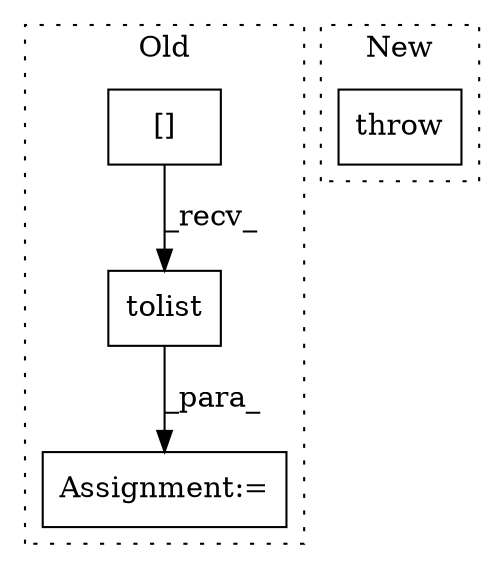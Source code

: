digraph G {
subgraph cluster0 {
1 [label="tolist" a="32" s="5583" l="8" shape="box"];
3 [label="Assignment:=" a="7" s="5560" l="1" shape="box"];
4 [label="[]" a="2" s="5561,5581" l="5,1" shape="box"];
label = "Old";
style="dotted";
}
subgraph cluster1 {
2 [label="throw" a="53" s="4988" l="6" shape="box"];
label = "New";
style="dotted";
}
1 -> 3 [label="_para_"];
4 -> 1 [label="_recv_"];
}